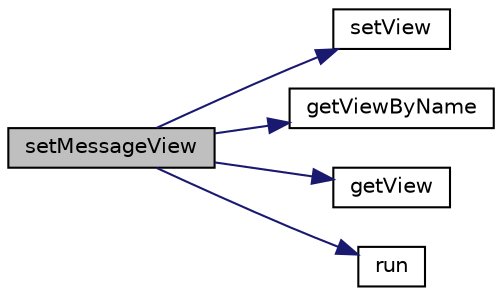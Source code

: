 digraph "setMessageView"
{
  edge [fontname="Helvetica",fontsize="10",labelfontname="Helvetica",labelfontsize="10"];
  node [fontname="Helvetica",fontsize="10",shape=record];
  rankdir="LR";
  Node1 [label="setMessageView",height=0.2,width=0.4,color="black", fillcolor="grey75", style="filled", fontcolor="black"];
  Node1 -> Node2 [color="midnightblue",fontsize="10",style="solid",fontname="Helvetica"];
  Node2 [label="setView",height=0.2,width=0.4,color="black", fillcolor="white", style="filled",URL="$class_action.html#ab7b32659820de59ffe097cd1848f5d36"];
  Node1 -> Node3 [color="midnightblue",fontsize="10",style="solid",fontname="Helvetica"];
  Node3 [label="getViewByName",height=0.2,width=0.4,color="black", fillcolor="white", style="filled",URL="$index_8php.html#acd373d3719c9e82f9b8fac2542d8ebae"];
  Node1 -> Node4 [color="midnightblue",fontsize="10",style="solid",fontname="Helvetica"];
  Node4 [label="getView",height=0.2,width=0.4,color="black", fillcolor="white", style="filled",URL="$class_action.html#a50677812ea3f0258f7d03bbac5265413"];
  Node1 -> Node5 [color="midnightblue",fontsize="10",style="solid",fontname="Helvetica"];
  Node5 [label="run",height=0.2,width=0.4,color="black", fillcolor="white", style="filled",URL="$class_action.html#afb0fafe7e02a3ae1993c01c19fad2bae"];
}
